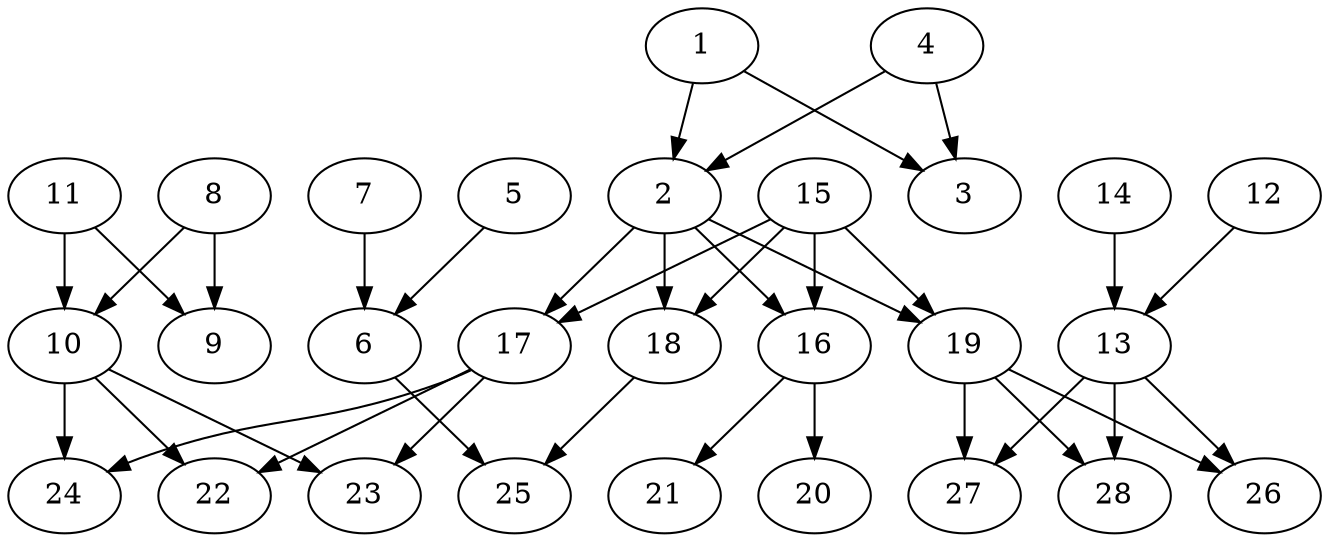 digraph {
1 -> { 2,3 }
4 -> { 2,3 }
5 -> { 6 }
7 -> { 6 }
8 -> { 9,10 }
11 -> { 9,10 }
12 -> { 13 }
14 -> { 13 }
15 -> { 16,17,18,19 }
2 -> { 16,17,18,19 }
16 -> { 20,21 }
17 -> { 22,23,24 }
10 -> { 22,23,24 }
18 -> { 25 }
6 -> { 25 }
19 -> { 26,27,28 }
13 -> { 26,27,28 }
}
